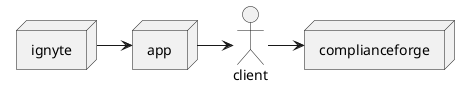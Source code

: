 @startuml
actor client
node app
node ignyte
node complianceforge

ignyte -> app
app -> client
client -> complianceforge
@enduml
